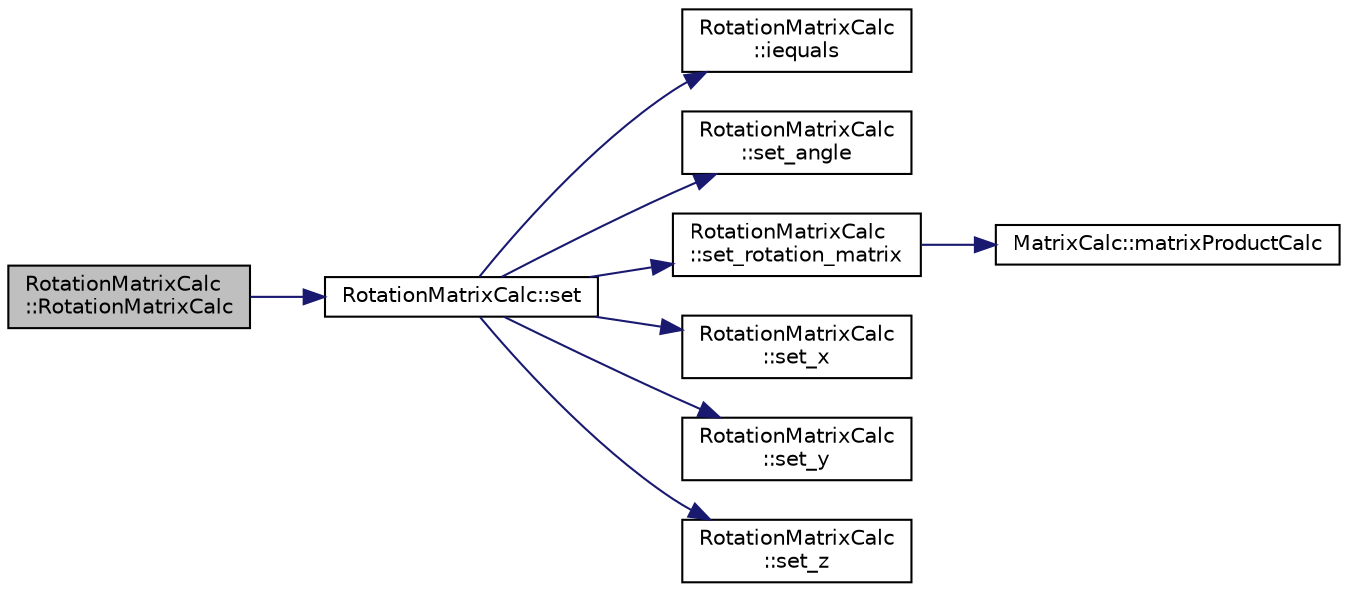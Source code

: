 digraph "RotationMatrixCalc::RotationMatrixCalc"
{
 // LATEX_PDF_SIZE
  edge [fontname="Helvetica",fontsize="10",labelfontname="Helvetica",labelfontsize="10"];
  node [fontname="Helvetica",fontsize="10",shape=record];
  rankdir="LR";
  Node1 [label="RotationMatrixCalc\l::RotationMatrixCalc",height=0.2,width=0.4,color="black", fillcolor="grey75", style="filled", fontcolor="black",tooltip=" "];
  Node1 -> Node2 [color="midnightblue",fontsize="10",style="solid",fontname="Helvetica"];
  Node2 [label="RotationMatrixCalc::set",height=0.2,width=0.4,color="black", fillcolor="white", style="filled",URL="$classRotationMatrixCalc.html#acbc693480da20329aa210cf10bc2627c",tooltip=" "];
  Node2 -> Node3 [color="midnightblue",fontsize="10",style="solid",fontname="Helvetica"];
  Node3 [label="RotationMatrixCalc\l::iequals",height=0.2,width=0.4,color="black", fillcolor="white", style="filled",URL="$classRotationMatrixCalc.html#a08d64560d8dd74a19cf58f06afc1aef7",tooltip=" "];
  Node2 -> Node4 [color="midnightblue",fontsize="10",style="solid",fontname="Helvetica"];
  Node4 [label="RotationMatrixCalc\l::set_angle",height=0.2,width=0.4,color="black", fillcolor="white", style="filled",URL="$classRotationMatrixCalc.html#a7f102d83d41f8176e956a2a456ec99ae",tooltip=" "];
  Node2 -> Node5 [color="midnightblue",fontsize="10",style="solid",fontname="Helvetica"];
  Node5 [label="RotationMatrixCalc\l::set_rotation_matrix",height=0.2,width=0.4,color="black", fillcolor="white", style="filled",URL="$classRotationMatrixCalc.html#a9b67b1c0d75c9185f98e076cde4da495",tooltip=" "];
  Node5 -> Node6 [color="midnightblue",fontsize="10",style="solid",fontname="Helvetica"];
  Node6 [label="MatrixCalc::matrixProductCalc",height=0.2,width=0.4,color="black", fillcolor="white", style="filled",URL="$classMatrixCalc.html#a4c4d9dee8f4147628c39d857e5da5541",tooltip="nxn と nx1 行列の積"];
  Node2 -> Node7 [color="midnightblue",fontsize="10",style="solid",fontname="Helvetica"];
  Node7 [label="RotationMatrixCalc\l::set_x",height=0.2,width=0.4,color="black", fillcolor="white", style="filled",URL="$classRotationMatrixCalc.html#ab648c3db825dec0a1cf2f624254bbbc4",tooltip=" "];
  Node2 -> Node8 [color="midnightblue",fontsize="10",style="solid",fontname="Helvetica"];
  Node8 [label="RotationMatrixCalc\l::set_y",height=0.2,width=0.4,color="black", fillcolor="white", style="filled",URL="$classRotationMatrixCalc.html#aa8a6e8d4d1b867a593ee8ac594ac5a73",tooltip=" "];
  Node2 -> Node9 [color="midnightblue",fontsize="10",style="solid",fontname="Helvetica"];
  Node9 [label="RotationMatrixCalc\l::set_z",height=0.2,width=0.4,color="black", fillcolor="white", style="filled",URL="$classRotationMatrixCalc.html#ac2d84f375cb9c0bd34eecd9cd49dab27",tooltip=" "];
}
